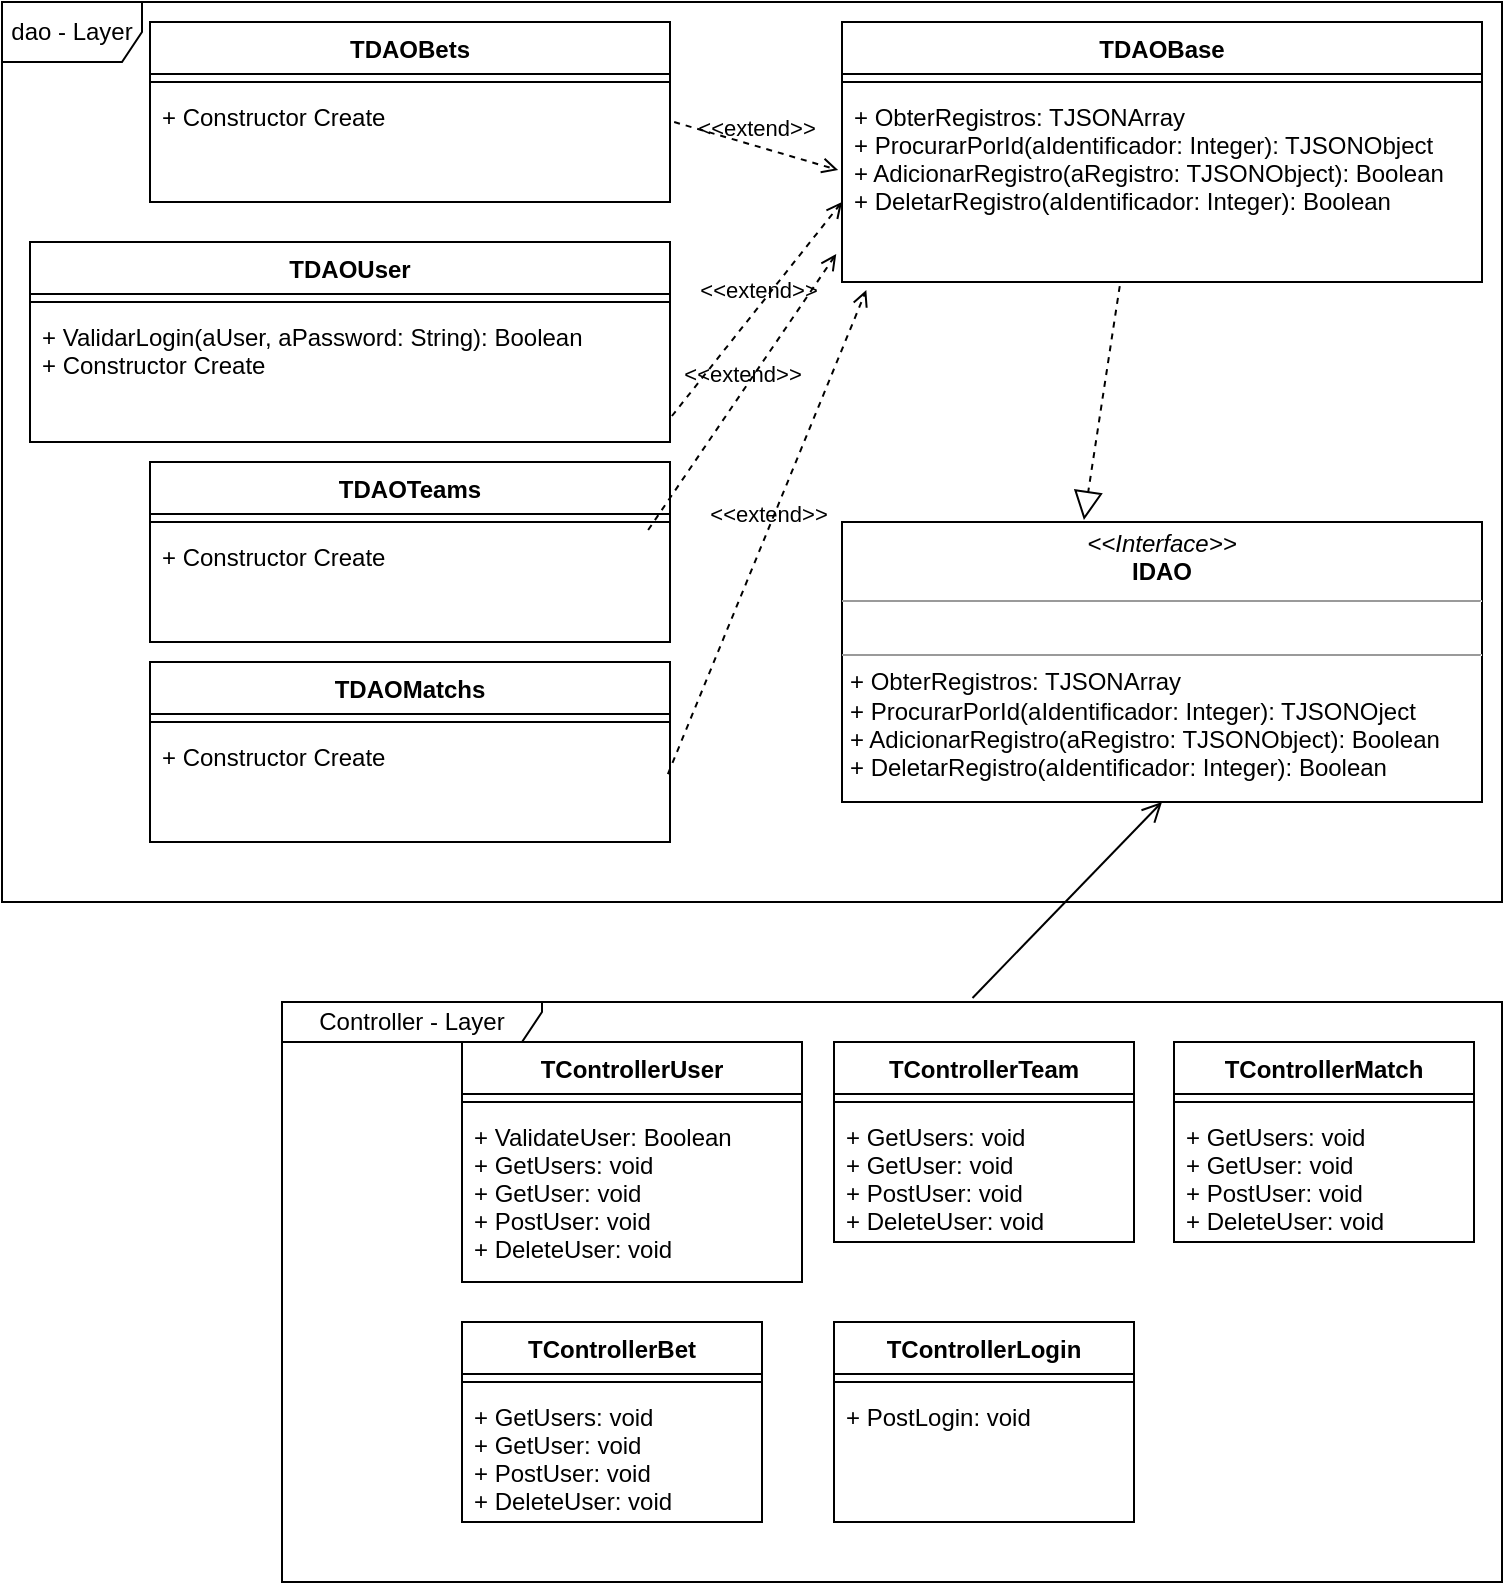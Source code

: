 <mxfile version="20.8.20" type="device"><diagram name="Página-1" id="mGH0VQ4mkWfMjiO8Bexd"><mxGraphModel dx="987" dy="1909" grid="1" gridSize="10" guides="1" tooltips="1" connect="1" arrows="1" fold="1" page="1" pageScale="1" pageWidth="827" pageHeight="1169" math="0" shadow="0"><root><mxCell id="0"/><mxCell id="1" parent="0"/><mxCell id="8IzUFUoc571bjRfWFRn4-2" value="dao - Layer" style="shape=umlFrame;whiteSpace=wrap;html=1;pointerEvents=0;width=70;height=30;" parent="1" vertex="1"><mxGeometry x="80" y="-20" width="750" height="450" as="geometry"/></mxCell><mxCell id="8IzUFUoc571bjRfWFRn4-4" value="TDAOBase" style="swimlane;fontStyle=1;align=center;verticalAlign=top;childLayout=stackLayout;horizontal=1;startSize=26;horizontalStack=0;resizeParent=1;resizeParentMax=0;resizeLast=0;collapsible=1;marginBottom=0;" parent="1" vertex="1"><mxGeometry x="500" y="-10" width="320" height="130" as="geometry"><mxRectangle x="10" y="10" width="100" height="30" as="alternateBounds"/></mxGeometry></mxCell><mxCell id="8IzUFUoc571bjRfWFRn4-6" value="" style="line;strokeWidth=1;fillColor=none;align=left;verticalAlign=middle;spacingTop=-1;spacingLeft=3;spacingRight=3;rotatable=0;labelPosition=right;points=[];portConstraint=eastwest;strokeColor=inherit;" parent="8IzUFUoc571bjRfWFRn4-4" vertex="1"><mxGeometry y="26" width="320" height="8" as="geometry"/></mxCell><mxCell id="8IzUFUoc571bjRfWFRn4-7" value="+ ObterRegistros: TJSONArray&#10;+ ProcurarPorId(aIdentificador: Integer): TJSONObject&#10;+ AdicionarRegistro(aRegistro: TJSONObject): Boolean&#10;+ DeletarRegistro(aIdentificador: Integer): Boolean&#10;" style="text;strokeColor=none;fillColor=none;align=left;verticalAlign=top;spacingLeft=4;spacingRight=4;overflow=hidden;rotatable=0;points=[[0,0.5],[1,0.5]];portConstraint=eastwest;" parent="8IzUFUoc571bjRfWFRn4-4" vertex="1"><mxGeometry y="34" width="320" height="96" as="geometry"/></mxCell><mxCell id="8IzUFUoc571bjRfWFRn4-17" value="&lt;p style=&quot;margin:0px;margin-top:4px;text-align:center;&quot;&gt;&lt;i&gt;&amp;lt;&amp;lt;Interface&amp;gt;&amp;gt;&lt;/i&gt;&lt;br&gt;&lt;b&gt;IDAO&lt;/b&gt;&lt;/p&gt;&lt;hr size=&quot;1&quot;&gt;&lt;p style=&quot;margin:0px;margin-left:4px;&quot;&gt;&lt;br&gt;&lt;/p&gt;&lt;hr size=&quot;1&quot;&gt;&lt;p style=&quot;margin:0px;margin-left:4px;&quot;&gt;+ ObterRegistros: TJSONArray&lt;br style=&quot;border-color: var(--border-color); padding: 0px; margin: 0px;&quot;&gt;+ ProcurarPorId(aIdentificador: Integer): TJSONOject&lt;br style=&quot;border-color: var(--border-color); padding: 0px; margin: 0px;&quot;&gt;+ AdicionarRegistro(aRegistro: TJSONObject): Boolean&lt;br style=&quot;border-color: var(--border-color); padding: 0px; margin: 0px;&quot;&gt;+ DeletarRegistro(aIdentificador: Integer): Boolean&lt;br&gt;&lt;/p&gt;" style="verticalAlign=top;align=left;overflow=fill;fontSize=12;fontFamily=Helvetica;html=1;" parent="1" vertex="1"><mxGeometry x="500" y="240" width="320" height="140" as="geometry"/></mxCell><mxCell id="8IzUFUoc571bjRfWFRn4-20" value="" style="endArrow=block;dashed=1;endFill=0;endSize=12;html=1;rounded=0;exitX=0.434;exitY=1.021;exitDx=0;exitDy=0;exitPerimeter=0;entryX=0.378;entryY=-0.007;entryDx=0;entryDy=0;entryPerimeter=0;" parent="1" source="8IzUFUoc571bjRfWFRn4-7" target="8IzUFUoc571bjRfWFRn4-17" edge="1"><mxGeometry width="160" relative="1" as="geometry"><mxPoint x="560" y="180" as="sourcePoint"/><mxPoint x="720" y="180" as="targetPoint"/></mxGeometry></mxCell><mxCell id="8IzUFUoc571bjRfWFRn4-23" value="Controller - Layer" style="shape=umlFrame;whiteSpace=wrap;html=1;pointerEvents=0;width=130;height=20;" parent="1" vertex="1"><mxGeometry x="220" y="480" width="610" height="290" as="geometry"/></mxCell><mxCell id="8IzUFUoc571bjRfWFRn4-24" value="TControllerUser" style="swimlane;fontStyle=1;align=center;verticalAlign=top;childLayout=stackLayout;horizontal=1;startSize=26;horizontalStack=0;resizeParent=1;resizeParentMax=0;resizeLast=0;collapsible=1;marginBottom=0;" parent="1" vertex="1"><mxGeometry x="310" y="500" width="170" height="120" as="geometry"><mxRectangle x="10" y="10" width="100" height="30" as="alternateBounds"/></mxGeometry></mxCell><mxCell id="8IzUFUoc571bjRfWFRn4-25" value="" style="line;strokeWidth=1;fillColor=none;align=left;verticalAlign=middle;spacingTop=-1;spacingLeft=3;spacingRight=3;rotatable=0;labelPosition=right;points=[];portConstraint=eastwest;strokeColor=inherit;" parent="8IzUFUoc571bjRfWFRn4-24" vertex="1"><mxGeometry y="26" width="170" height="8" as="geometry"/></mxCell><mxCell id="8IzUFUoc571bjRfWFRn4-26" value="+ ValidateUser: Boolean&#10;+ GetUsers: void&#10;+ GetUser: void&#10;+ PostUser: void&#10;+ DeleteUser: void&#10;" style="text;strokeColor=none;fillColor=none;align=left;verticalAlign=top;spacingLeft=4;spacingRight=4;overflow=hidden;rotatable=0;points=[[0,0.5],[1,0.5]];portConstraint=eastwest;" parent="8IzUFUoc571bjRfWFRn4-24" vertex="1"><mxGeometry y="34" width="170" height="86" as="geometry"/></mxCell><mxCell id="8IzUFUoc571bjRfWFRn4-30" value="TControllerBet" style="swimlane;fontStyle=1;align=center;verticalAlign=top;childLayout=stackLayout;horizontal=1;startSize=26;horizontalStack=0;resizeParent=1;resizeParentMax=0;resizeLast=0;collapsible=1;marginBottom=0;" parent="1" vertex="1"><mxGeometry x="310" y="640" width="150" height="100" as="geometry"><mxRectangle x="10" y="10" width="100" height="30" as="alternateBounds"/></mxGeometry></mxCell><mxCell id="8IzUFUoc571bjRfWFRn4-31" value="" style="line;strokeWidth=1;fillColor=none;align=left;verticalAlign=middle;spacingTop=-1;spacingLeft=3;spacingRight=3;rotatable=0;labelPosition=right;points=[];portConstraint=eastwest;strokeColor=inherit;" parent="8IzUFUoc571bjRfWFRn4-30" vertex="1"><mxGeometry y="26" width="150" height="8" as="geometry"/></mxCell><mxCell id="8IzUFUoc571bjRfWFRn4-32" value="+ GetUsers: void&#10;+ GetUser: void&#10;+ PostUser: void&#10;+ DeleteUser: void&#10;" style="text;strokeColor=none;fillColor=none;align=left;verticalAlign=top;spacingLeft=4;spacingRight=4;overflow=hidden;rotatable=0;points=[[0,0.5],[1,0.5]];portConstraint=eastwest;" parent="8IzUFUoc571bjRfWFRn4-30" vertex="1"><mxGeometry y="34" width="150" height="66" as="geometry"/></mxCell><mxCell id="8IzUFUoc571bjRfWFRn4-33" value="TControllerTeam" style="swimlane;fontStyle=1;align=center;verticalAlign=top;childLayout=stackLayout;horizontal=1;startSize=26;horizontalStack=0;resizeParent=1;resizeParentMax=0;resizeLast=0;collapsible=1;marginBottom=0;" parent="1" vertex="1"><mxGeometry x="496" y="500" width="150" height="100" as="geometry"><mxRectangle x="10" y="10" width="100" height="30" as="alternateBounds"/></mxGeometry></mxCell><mxCell id="8IzUFUoc571bjRfWFRn4-34" value="" style="line;strokeWidth=1;fillColor=none;align=left;verticalAlign=middle;spacingTop=-1;spacingLeft=3;spacingRight=3;rotatable=0;labelPosition=right;points=[];portConstraint=eastwest;strokeColor=inherit;" parent="8IzUFUoc571bjRfWFRn4-33" vertex="1"><mxGeometry y="26" width="150" height="8" as="geometry"/></mxCell><mxCell id="8IzUFUoc571bjRfWFRn4-35" value="+ GetUsers: void&#10;+ GetUser: void&#10;+ PostUser: void&#10;+ DeleteUser: void&#10;" style="text;strokeColor=none;fillColor=none;align=left;verticalAlign=top;spacingLeft=4;spacingRight=4;overflow=hidden;rotatable=0;points=[[0,0.5],[1,0.5]];portConstraint=eastwest;" parent="8IzUFUoc571bjRfWFRn4-33" vertex="1"><mxGeometry y="34" width="150" height="66" as="geometry"/></mxCell><mxCell id="8IzUFUoc571bjRfWFRn4-36" value="TControllerMatch" style="swimlane;fontStyle=1;align=center;verticalAlign=top;childLayout=stackLayout;horizontal=1;startSize=26;horizontalStack=0;resizeParent=1;resizeParentMax=0;resizeLast=0;collapsible=1;marginBottom=0;" parent="1" vertex="1"><mxGeometry x="666" y="500" width="150" height="100" as="geometry"><mxRectangle x="10" y="10" width="100" height="30" as="alternateBounds"/></mxGeometry></mxCell><mxCell id="8IzUFUoc571bjRfWFRn4-37" value="" style="line;strokeWidth=1;fillColor=none;align=left;verticalAlign=middle;spacingTop=-1;spacingLeft=3;spacingRight=3;rotatable=0;labelPosition=right;points=[];portConstraint=eastwest;strokeColor=inherit;" parent="8IzUFUoc571bjRfWFRn4-36" vertex="1"><mxGeometry y="26" width="150" height="8" as="geometry"/></mxCell><mxCell id="8IzUFUoc571bjRfWFRn4-38" value="+ GetUsers: void&#10;+ GetUser: void&#10;+ PostUser: void&#10;+ DeleteUser: void&#10;" style="text;strokeColor=none;fillColor=none;align=left;verticalAlign=top;spacingLeft=4;spacingRight=4;overflow=hidden;rotatable=0;points=[[0,0.5],[1,0.5]];portConstraint=eastwest;" parent="8IzUFUoc571bjRfWFRn4-36" vertex="1"><mxGeometry y="34" width="150" height="66" as="geometry"/></mxCell><mxCell id="8IzUFUoc571bjRfWFRn4-39" value="TControllerLogin" style="swimlane;fontStyle=1;align=center;verticalAlign=top;childLayout=stackLayout;horizontal=1;startSize=26;horizontalStack=0;resizeParent=1;resizeParentMax=0;resizeLast=0;collapsible=1;marginBottom=0;" parent="1" vertex="1"><mxGeometry x="496" y="640" width="150" height="100" as="geometry"><mxRectangle x="10" y="10" width="100" height="30" as="alternateBounds"/></mxGeometry></mxCell><mxCell id="8IzUFUoc571bjRfWFRn4-40" value="" style="line;strokeWidth=1;fillColor=none;align=left;verticalAlign=middle;spacingTop=-1;spacingLeft=3;spacingRight=3;rotatable=0;labelPosition=right;points=[];portConstraint=eastwest;strokeColor=inherit;" parent="8IzUFUoc571bjRfWFRn4-39" vertex="1"><mxGeometry y="26" width="150" height="8" as="geometry"/></mxCell><mxCell id="8IzUFUoc571bjRfWFRn4-41" value="+ PostLogin: void&#10;&#10;" style="text;strokeColor=none;fillColor=none;align=left;verticalAlign=top;spacingLeft=4;spacingRight=4;overflow=hidden;rotatable=0;points=[[0,0.5],[1,0.5]];portConstraint=eastwest;" parent="8IzUFUoc571bjRfWFRn4-39" vertex="1"><mxGeometry y="34" width="150" height="66" as="geometry"/></mxCell><mxCell id="8IzUFUoc571bjRfWFRn4-45" value="" style="endArrow=open;startArrow=none;endFill=0;startFill=0;endSize=8;html=1;verticalAlign=bottom;labelBackgroundColor=none;strokeWidth=1;rounded=0;entryX=0.5;entryY=1;entryDx=0;entryDy=0;exitX=0.566;exitY=-0.007;exitDx=0;exitDy=0;exitPerimeter=0;" parent="1" source="8IzUFUoc571bjRfWFRn4-23" target="8IzUFUoc571bjRfWFRn4-17" edge="1"><mxGeometry width="160" relative="1" as="geometry"><mxPoint x="430" y="450" as="sourcePoint"/><mxPoint x="590" y="450" as="targetPoint"/></mxGeometry></mxCell><mxCell id="cGsnIypl47js50YO8V_y-2" value="TDAOBets" style="swimlane;fontStyle=1;align=center;verticalAlign=top;childLayout=stackLayout;horizontal=1;startSize=26;horizontalStack=0;resizeParent=1;resizeParentMax=0;resizeLast=0;collapsible=1;marginBottom=0;" vertex="1" parent="1"><mxGeometry x="154" y="-10" width="260" height="90" as="geometry"><mxRectangle x="10" y="10" width="100" height="30" as="alternateBounds"/></mxGeometry></mxCell><mxCell id="cGsnIypl47js50YO8V_y-3" value="" style="line;strokeWidth=1;fillColor=none;align=left;verticalAlign=middle;spacingTop=-1;spacingLeft=3;spacingRight=3;rotatable=0;labelPosition=right;points=[];portConstraint=eastwest;strokeColor=inherit;" vertex="1" parent="cGsnIypl47js50YO8V_y-2"><mxGeometry y="26" width="260" height="8" as="geometry"/></mxCell><mxCell id="cGsnIypl47js50YO8V_y-4" value="+ Constructor Create" style="text;strokeColor=none;fillColor=none;align=left;verticalAlign=top;spacingLeft=4;spacingRight=4;overflow=hidden;rotatable=0;points=[[0,0.5],[1,0.5]];portConstraint=eastwest;" vertex="1" parent="cGsnIypl47js50YO8V_y-2"><mxGeometry y="34" width="260" height="56" as="geometry"/></mxCell><mxCell id="cGsnIypl47js50YO8V_y-5" value="TDAOUser" style="swimlane;fontStyle=1;align=center;verticalAlign=top;childLayout=stackLayout;horizontal=1;startSize=26;horizontalStack=0;resizeParent=1;resizeParentMax=0;resizeLast=0;collapsible=1;marginBottom=0;" vertex="1" parent="1"><mxGeometry x="94" y="100" width="320" height="100" as="geometry"><mxRectangle x="10" y="10" width="100" height="30" as="alternateBounds"/></mxGeometry></mxCell><mxCell id="cGsnIypl47js50YO8V_y-6" value="" style="line;strokeWidth=1;fillColor=none;align=left;verticalAlign=middle;spacingTop=-1;spacingLeft=3;spacingRight=3;rotatable=0;labelPosition=right;points=[];portConstraint=eastwest;strokeColor=inherit;" vertex="1" parent="cGsnIypl47js50YO8V_y-5"><mxGeometry y="26" width="320" height="8" as="geometry"/></mxCell><mxCell id="cGsnIypl47js50YO8V_y-7" value="+ ValidarLogin(aUser, aPassword: String): Boolean&#10;+ Constructor Create" style="text;strokeColor=none;fillColor=none;align=left;verticalAlign=top;spacingLeft=4;spacingRight=4;overflow=hidden;rotatable=0;points=[[0,0.5],[1,0.5]];portConstraint=eastwest;" vertex="1" parent="cGsnIypl47js50YO8V_y-5"><mxGeometry y="34" width="320" height="66" as="geometry"/></mxCell><mxCell id="cGsnIypl47js50YO8V_y-9" value="TDAOTeams" style="swimlane;fontStyle=1;align=center;verticalAlign=top;childLayout=stackLayout;horizontal=1;startSize=26;horizontalStack=0;resizeParent=1;resizeParentMax=0;resizeLast=0;collapsible=1;marginBottom=0;" vertex="1" parent="1"><mxGeometry x="154" y="210" width="260" height="90" as="geometry"><mxRectangle x="10" y="10" width="100" height="30" as="alternateBounds"/></mxGeometry></mxCell><mxCell id="cGsnIypl47js50YO8V_y-10" value="" style="line;strokeWidth=1;fillColor=none;align=left;verticalAlign=middle;spacingTop=-1;spacingLeft=3;spacingRight=3;rotatable=0;labelPosition=right;points=[];portConstraint=eastwest;strokeColor=inherit;" vertex="1" parent="cGsnIypl47js50YO8V_y-9"><mxGeometry y="26" width="260" height="8" as="geometry"/></mxCell><mxCell id="cGsnIypl47js50YO8V_y-11" value="+ Constructor Create" style="text;strokeColor=none;fillColor=none;align=left;verticalAlign=top;spacingLeft=4;spacingRight=4;overflow=hidden;rotatable=0;points=[[0,0.5],[1,0.5]];portConstraint=eastwest;" vertex="1" parent="cGsnIypl47js50YO8V_y-9"><mxGeometry y="34" width="260" height="56" as="geometry"/></mxCell><mxCell id="cGsnIypl47js50YO8V_y-12" value="TDAOMatchs" style="swimlane;fontStyle=1;align=center;verticalAlign=top;childLayout=stackLayout;horizontal=1;startSize=26;horizontalStack=0;resizeParent=1;resizeParentMax=0;resizeLast=0;collapsible=1;marginBottom=0;" vertex="1" parent="1"><mxGeometry x="154" y="310" width="260" height="90" as="geometry"><mxRectangle x="10" y="10" width="100" height="30" as="alternateBounds"/></mxGeometry></mxCell><mxCell id="cGsnIypl47js50YO8V_y-13" value="" style="line;strokeWidth=1;fillColor=none;align=left;verticalAlign=middle;spacingTop=-1;spacingLeft=3;spacingRight=3;rotatable=0;labelPosition=right;points=[];portConstraint=eastwest;strokeColor=inherit;" vertex="1" parent="cGsnIypl47js50YO8V_y-12"><mxGeometry y="26" width="260" height="8" as="geometry"/></mxCell><mxCell id="cGsnIypl47js50YO8V_y-14" value="+ Constructor Create" style="text;strokeColor=none;fillColor=none;align=left;verticalAlign=top;spacingLeft=4;spacingRight=4;overflow=hidden;rotatable=0;points=[[0,0.5],[1,0.5]];portConstraint=eastwest;" vertex="1" parent="cGsnIypl47js50YO8V_y-12"><mxGeometry y="34" width="260" height="56" as="geometry"/></mxCell><mxCell id="cGsnIypl47js50YO8V_y-15" value="&amp;lt;&amp;lt;extend&amp;gt;&amp;gt;" style="html=1;verticalAlign=bottom;labelBackgroundColor=none;endArrow=open;endFill=0;dashed=1;rounded=0;entryX=-0.006;entryY=0.417;entryDx=0;entryDy=0;entryPerimeter=0;exitX=1.008;exitY=0.286;exitDx=0;exitDy=0;exitPerimeter=0;" edge="1" parent="1" source="cGsnIypl47js50YO8V_y-4" target="8IzUFUoc571bjRfWFRn4-7"><mxGeometry width="160" relative="1" as="geometry"><mxPoint x="410" y="30" as="sourcePoint"/><mxPoint x="570" y="30" as="targetPoint"/></mxGeometry></mxCell><mxCell id="cGsnIypl47js50YO8V_y-16" value="&amp;lt;&amp;lt;extend&amp;gt;&amp;gt;" style="html=1;verticalAlign=bottom;labelBackgroundColor=none;endArrow=open;endFill=0;dashed=1;rounded=0;entryX=0;entryY=0.583;entryDx=0;entryDy=0;entryPerimeter=0;exitX=1.003;exitY=0.803;exitDx=0;exitDy=0;exitPerimeter=0;" edge="1" parent="1" source="cGsnIypl47js50YO8V_y-7" target="8IzUFUoc571bjRfWFRn4-7"><mxGeometry width="160" relative="1" as="geometry"><mxPoint x="420" y="150" as="sourcePoint"/><mxPoint x="496" y="174" as="targetPoint"/></mxGeometry></mxCell><mxCell id="cGsnIypl47js50YO8V_y-18" value="&amp;lt;&amp;lt;extend&amp;gt;&amp;gt;" style="html=1;verticalAlign=bottom;labelBackgroundColor=none;endArrow=open;endFill=0;dashed=1;rounded=0;entryX=-0.009;entryY=0.854;entryDx=0;entryDy=0;entryPerimeter=0;exitX=0.958;exitY=0;exitDx=0;exitDy=0;exitPerimeter=0;" edge="1" parent="1" source="cGsnIypl47js50YO8V_y-11" target="8IzUFUoc571bjRfWFRn4-7"><mxGeometry width="160" relative="1" as="geometry"><mxPoint x="414" y="250" as="sourcePoint"/><mxPoint x="496" y="274" as="targetPoint"/></mxGeometry></mxCell><mxCell id="cGsnIypl47js50YO8V_y-20" value="&amp;lt;&amp;lt;extend&amp;gt;&amp;gt;" style="html=1;verticalAlign=bottom;labelBackgroundColor=none;endArrow=open;endFill=0;dashed=1;rounded=0;entryX=0.038;entryY=1.042;entryDx=0;entryDy=0;entryPerimeter=0;exitX=0.996;exitY=0.393;exitDx=0;exitDy=0;exitPerimeter=0;" edge="1" parent="1" source="cGsnIypl47js50YO8V_y-14" target="8IzUFUoc571bjRfWFRn4-7"><mxGeometry width="160" relative="1" as="geometry"><mxPoint x="450" y="216" as="sourcePoint"/><mxPoint x="532" y="240" as="targetPoint"/></mxGeometry></mxCell></root></mxGraphModel></diagram></mxfile>
